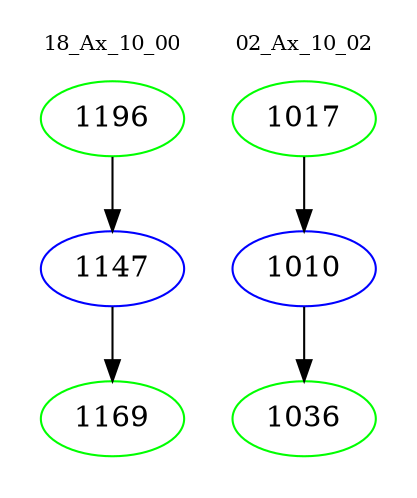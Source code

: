 digraph{
subgraph cluster_0 {
color = white
label = "18_Ax_10_00";
fontsize=10;
T0_1196 [label="1196", color="green"]
T0_1196 -> T0_1147 [color="black"]
T0_1147 [label="1147", color="blue"]
T0_1147 -> T0_1169 [color="black"]
T0_1169 [label="1169", color="green"]
}
subgraph cluster_1 {
color = white
label = "02_Ax_10_02";
fontsize=10;
T1_1017 [label="1017", color="green"]
T1_1017 -> T1_1010 [color="black"]
T1_1010 [label="1010", color="blue"]
T1_1010 -> T1_1036 [color="black"]
T1_1036 [label="1036", color="green"]
}
}
